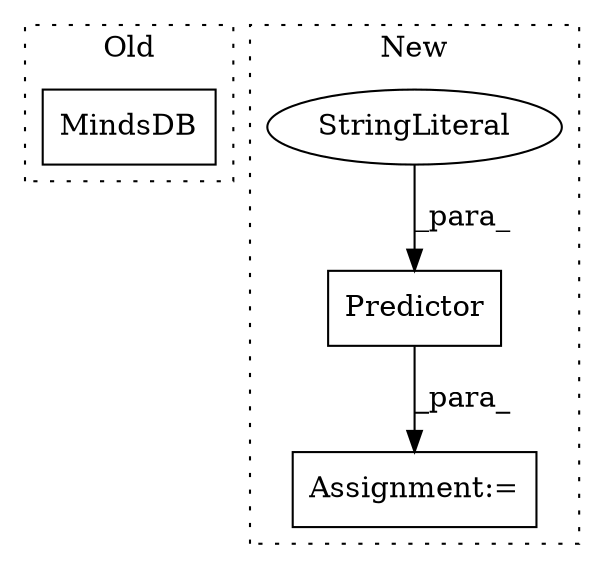 digraph G {
subgraph cluster0 {
1 [label="MindsDB" a="32" s="74" l="9" shape="box"];
label = "Old";
style="dotted";
}
subgraph cluster1 {
2 [label="Predictor" a="32" s="142,167" l="10,1" shape="box"];
3 [label="StringLiteral" a="45" s="152" l="15" shape="ellipse"];
4 [label="Assignment:=" a="7" s="141" l="1" shape="box"];
label = "New";
style="dotted";
}
2 -> 4 [label="_para_"];
3 -> 2 [label="_para_"];
}